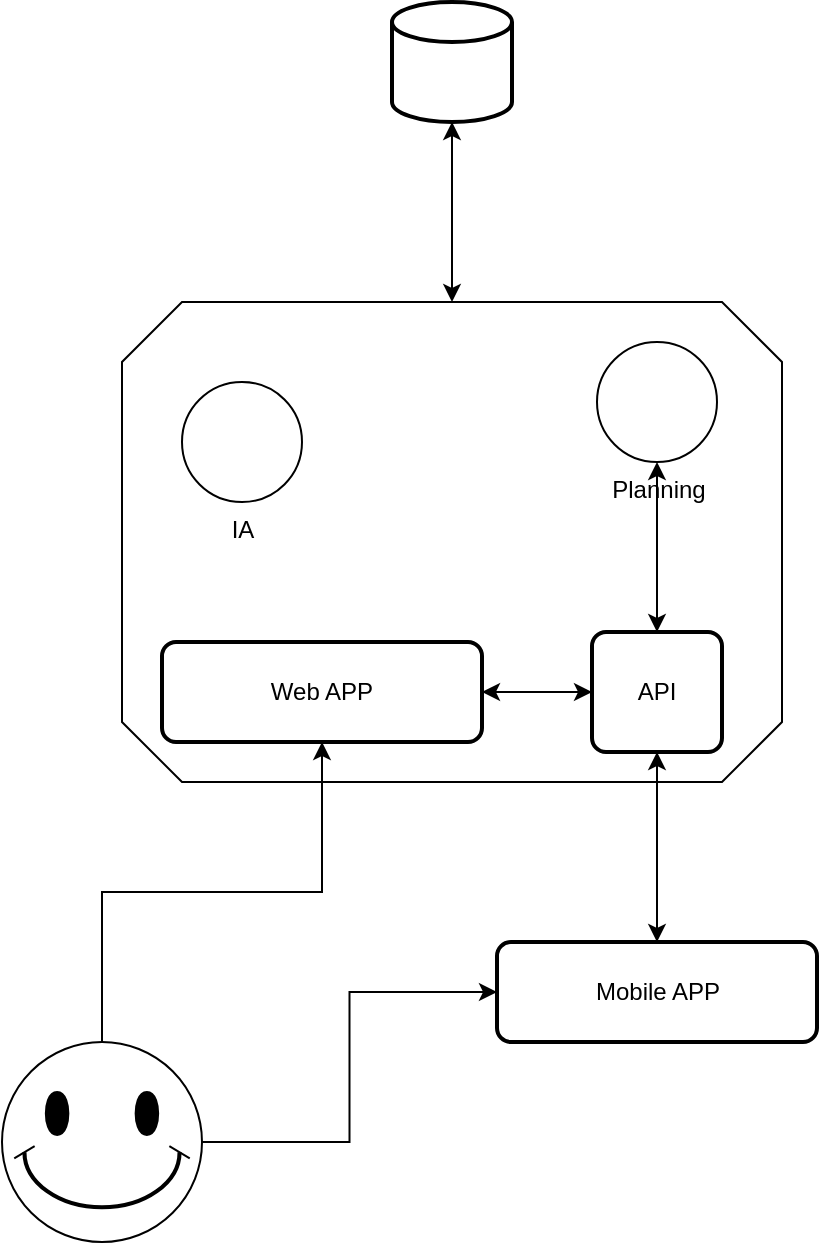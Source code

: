 <mxfile version="24.7.17">
  <diagram name="Página-1" id="dF4nnUd0anYikJNIj7My">
    <mxGraphModel dx="1434" dy="836" grid="1" gridSize="10" guides="1" tooltips="1" connect="1" arrows="1" fold="1" page="1" pageScale="1" pageWidth="827" pageHeight="1169" math="0" shadow="0">
      <root>
        <mxCell id="0" />
        <mxCell id="1" parent="0" />
        <mxCell id="BLkb1MyTp14h9ie8LVet-1" value="" style="whiteSpace=wrap;html=1;shape=mxgraph.basic.octagon2;align=center;verticalAlign=middle;dx=15;" parent="1" vertex="1">
          <mxGeometry x="240" y="170" width="330" height="240" as="geometry" />
        </mxCell>
        <mxCell id="BLkb1MyTp14h9ie8LVet-2" value="Pla&lt;span style=&quot;background-color: initial;&quot;&gt;nning&lt;/span&gt;" style="verticalLabelPosition=bottom;verticalAlign=top;html=1;shape=mxgraph.flowchart.on-page_reference;direction=south;" parent="1" vertex="1">
          <mxGeometry x="477.5" y="190" width="60" height="60" as="geometry" />
        </mxCell>
        <mxCell id="BLkb1MyTp14h9ie8LVet-3" value="Web APP" style="rounded=1;whiteSpace=wrap;html=1;absoluteArcSize=1;arcSize=14;strokeWidth=2;" parent="1" vertex="1">
          <mxGeometry x="260" y="340" width="160" height="50" as="geometry" />
        </mxCell>
        <mxCell id="BLkb1MyTp14h9ie8LVet-11" style="edgeStyle=orthogonalEdgeStyle;rounded=0;orthogonalLoop=1;jettySize=auto;html=1;startArrow=classic;startFill=1;" parent="1" source="BLkb1MyTp14h9ie8LVet-4" target="BLkb1MyTp14h9ie8LVet-2" edge="1">
          <mxGeometry relative="1" as="geometry" />
        </mxCell>
        <mxCell id="BLkb1MyTp14h9ie8LVet-4" value="API" style="rounded=1;whiteSpace=wrap;html=1;absoluteArcSize=1;arcSize=14;strokeWidth=2;" parent="1" vertex="1">
          <mxGeometry x="475" y="335" width="65" height="60" as="geometry" />
        </mxCell>
        <mxCell id="BLkb1MyTp14h9ie8LVet-5" style="edgeStyle=orthogonalEdgeStyle;rounded=0;orthogonalLoop=1;jettySize=auto;html=1;entryX=1;entryY=0.5;entryDx=0;entryDy=0;startArrow=classic;startFill=1;" parent="1" source="BLkb1MyTp14h9ie8LVet-4" target="BLkb1MyTp14h9ie8LVet-3" edge="1">
          <mxGeometry relative="1" as="geometry" />
        </mxCell>
        <mxCell id="BLkb1MyTp14h9ie8LVet-7" style="edgeStyle=orthogonalEdgeStyle;rounded=0;orthogonalLoop=1;jettySize=auto;html=1;entryX=0.5;entryY=1;entryDx=0;entryDy=0;startArrow=classic;startFill=1;" parent="1" source="BLkb1MyTp14h9ie8LVet-6" target="BLkb1MyTp14h9ie8LVet-4" edge="1">
          <mxGeometry relative="1" as="geometry" />
        </mxCell>
        <mxCell id="BLkb1MyTp14h9ie8LVet-6" value="Mobile APP" style="rounded=1;whiteSpace=wrap;html=1;absoluteArcSize=1;arcSize=14;strokeWidth=2;" parent="1" vertex="1">
          <mxGeometry x="427.5" y="490" width="160" height="50" as="geometry" />
        </mxCell>
        <mxCell id="BLkb1MyTp14h9ie8LVet-8" value="" style="strokeWidth=2;html=1;shape=mxgraph.flowchart.database;whiteSpace=wrap;" parent="1" vertex="1">
          <mxGeometry x="375" y="20" width="60" height="60" as="geometry" />
        </mxCell>
        <mxCell id="BLkb1MyTp14h9ie8LVet-9" style="edgeStyle=orthogonalEdgeStyle;rounded=0;orthogonalLoop=1;jettySize=auto;html=1;entryX=0.5;entryY=0;entryDx=0;entryDy=0;entryPerimeter=0;startArrow=classic;startFill=1;" parent="1" source="BLkb1MyTp14h9ie8LVet-8" target="BLkb1MyTp14h9ie8LVet-1" edge="1">
          <mxGeometry relative="1" as="geometry" />
        </mxCell>
        <mxCell id="BLkb1MyTp14h9ie8LVet-10" value="IA" style="verticalLabelPosition=bottom;verticalAlign=top;html=1;shape=mxgraph.flowchart.on-page_reference;" parent="1" vertex="1">
          <mxGeometry x="270" y="210" width="60" height="60" as="geometry" />
        </mxCell>
        <mxCell id="BLkb1MyTp14h9ie8LVet-13" style="edgeStyle=orthogonalEdgeStyle;rounded=0;orthogonalLoop=1;jettySize=auto;html=1;" parent="1" source="BLkb1MyTp14h9ie8LVet-12" target="BLkb1MyTp14h9ie8LVet-3" edge="1">
          <mxGeometry relative="1" as="geometry" />
        </mxCell>
        <mxCell id="BLkb1MyTp14h9ie8LVet-14" style="edgeStyle=orthogonalEdgeStyle;rounded=0;orthogonalLoop=1;jettySize=auto;html=1;" parent="1" source="BLkb1MyTp14h9ie8LVet-12" target="BLkb1MyTp14h9ie8LVet-6" edge="1">
          <mxGeometry relative="1" as="geometry" />
        </mxCell>
        <mxCell id="BLkb1MyTp14h9ie8LVet-12" value="" style="verticalLabelPosition=bottom;verticalAlign=top;html=1;shape=mxgraph.basic.smiley" parent="1" vertex="1">
          <mxGeometry x="180" y="540" width="100" height="100" as="geometry" />
        </mxCell>
      </root>
    </mxGraphModel>
  </diagram>
</mxfile>
